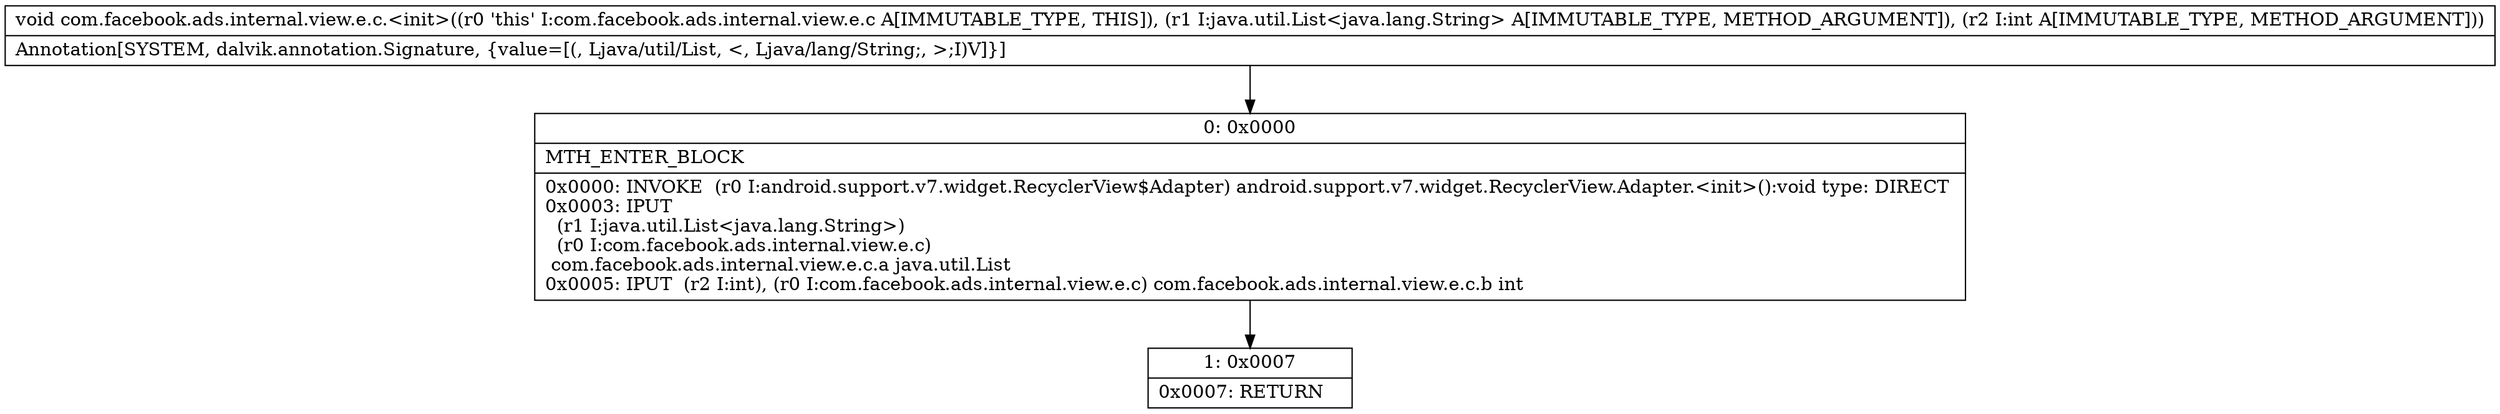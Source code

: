 digraph "CFG forcom.facebook.ads.internal.view.e.c.\<init\>(Ljava\/util\/List;I)V" {
Node_0 [shape=record,label="{0\:\ 0x0000|MTH_ENTER_BLOCK\l|0x0000: INVOKE  (r0 I:android.support.v7.widget.RecyclerView$Adapter) android.support.v7.widget.RecyclerView.Adapter.\<init\>():void type: DIRECT \l0x0003: IPUT  \l  (r1 I:java.util.List\<java.lang.String\>)\l  (r0 I:com.facebook.ads.internal.view.e.c)\l com.facebook.ads.internal.view.e.c.a java.util.List \l0x0005: IPUT  (r2 I:int), (r0 I:com.facebook.ads.internal.view.e.c) com.facebook.ads.internal.view.e.c.b int \l}"];
Node_1 [shape=record,label="{1\:\ 0x0007|0x0007: RETURN   \l}"];
MethodNode[shape=record,label="{void com.facebook.ads.internal.view.e.c.\<init\>((r0 'this' I:com.facebook.ads.internal.view.e.c A[IMMUTABLE_TYPE, THIS]), (r1 I:java.util.List\<java.lang.String\> A[IMMUTABLE_TYPE, METHOD_ARGUMENT]), (r2 I:int A[IMMUTABLE_TYPE, METHOD_ARGUMENT]))  | Annotation[SYSTEM, dalvik.annotation.Signature, \{value=[(, Ljava\/util\/List, \<, Ljava\/lang\/String;, \>;I)V]\}]\l}"];
MethodNode -> Node_0;
Node_0 -> Node_1;
}

